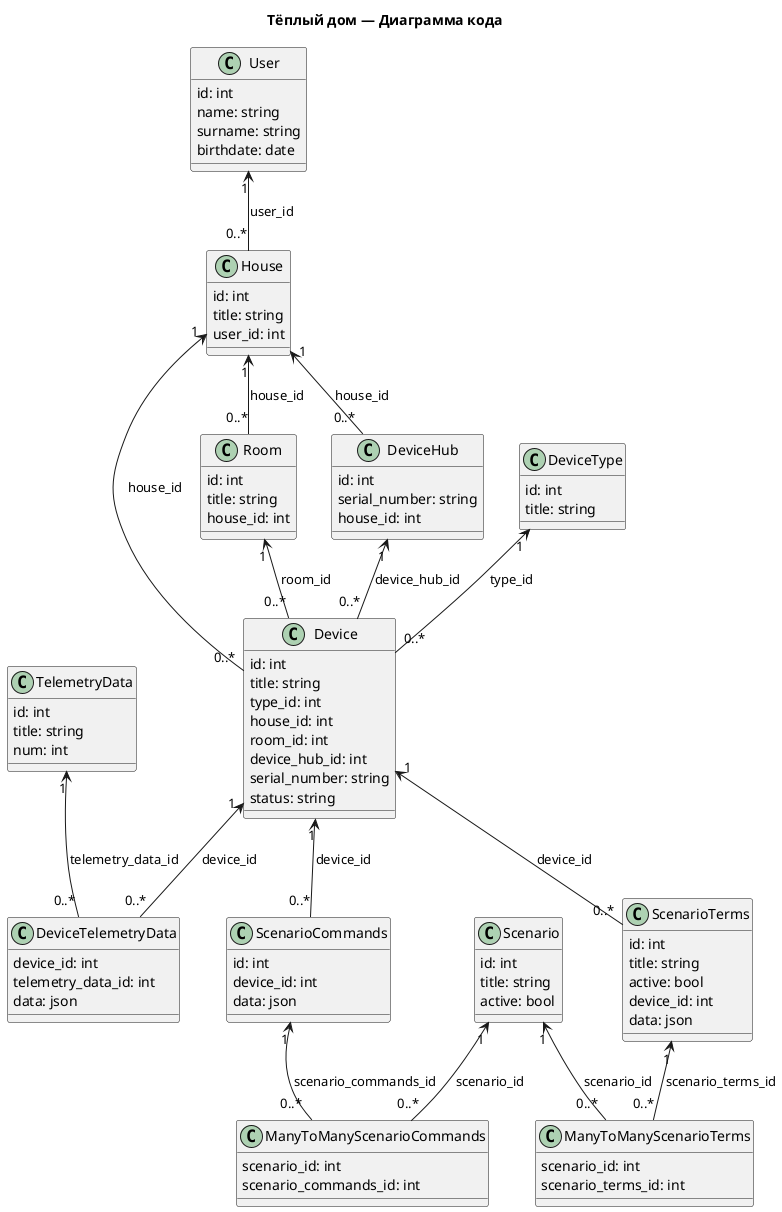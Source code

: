 @startuml
title Тёплый дом — Диаграмма кода

class User {
  id: int
  name: string
  surname: string
  birthdate: date
}

class House {
  id: int
  title: string
  user_id: int
}

class Room {
  id: int
  title: string
  house_id: int
}

class DeviceHub {
  id: int
  serial_number: string
  house_id: int
}

class DeviceType {
  id: int
  title: string
}

class Device {
  id: int
  title: string
  type_id: int
  house_id: int
  room_id: int
  device_hub_id: int
  serial_number: string
  status: string
}

class TelemetryData {
  id: int
  title: string
  num: int
}

class DeviceTelemetryData {
  device_id: int
  telemetry_data_id: int
  data: json
}

class Scenario {
  id: int
  title: string
  active: bool
}

class ScenarioTerms {
  id: int
  title: string
  active: bool
  device_id: int
  data: json
}

class ScenarioCommands {
  id: int
  device_id: int
  data: json
}

class ManyToManyScenarioCommands {
  scenario_id: int
  scenario_commands_id: int
}

class ManyToManyScenarioTerms {
  scenario_id: int
  scenario_terms_id: int
}

User "1" <-- "0..*" House : user_id
House "1" <-- "0..*" Room : house_id
House "1" <-- "0..*" DeviceHub : house_id
House "1" <-- "0..*" Device : house_id
Room "1" <-- "0..*" Device : room_id
DeviceHub "1" <-- "0..*" Device : device_hub_id
DeviceType "1" <-- "0..*" Device : type_id
Device "1" <-- "0..*" DeviceTelemetryData : device_id
TelemetryData "1" <-- "0..*" DeviceTelemetryData : telemetry_data_id
Device "1" <-- "0..*" ScenarioTerms : device_id
Device "1" <-- "0..*" ScenarioCommands : device_id
Scenario "1" <-- "0..*" ManyToManyScenarioCommands : scenario_id
ScenarioCommands "1" <-- "0..*" ManyToManyScenarioCommands : scenario_commands_id
Scenario "1" <-- "0..*" ManyToManyScenarioTerms : scenario_id
ScenarioTerms "1" <-- "0..*" ManyToManyScenarioTerms : scenario_terms_id

@enduml